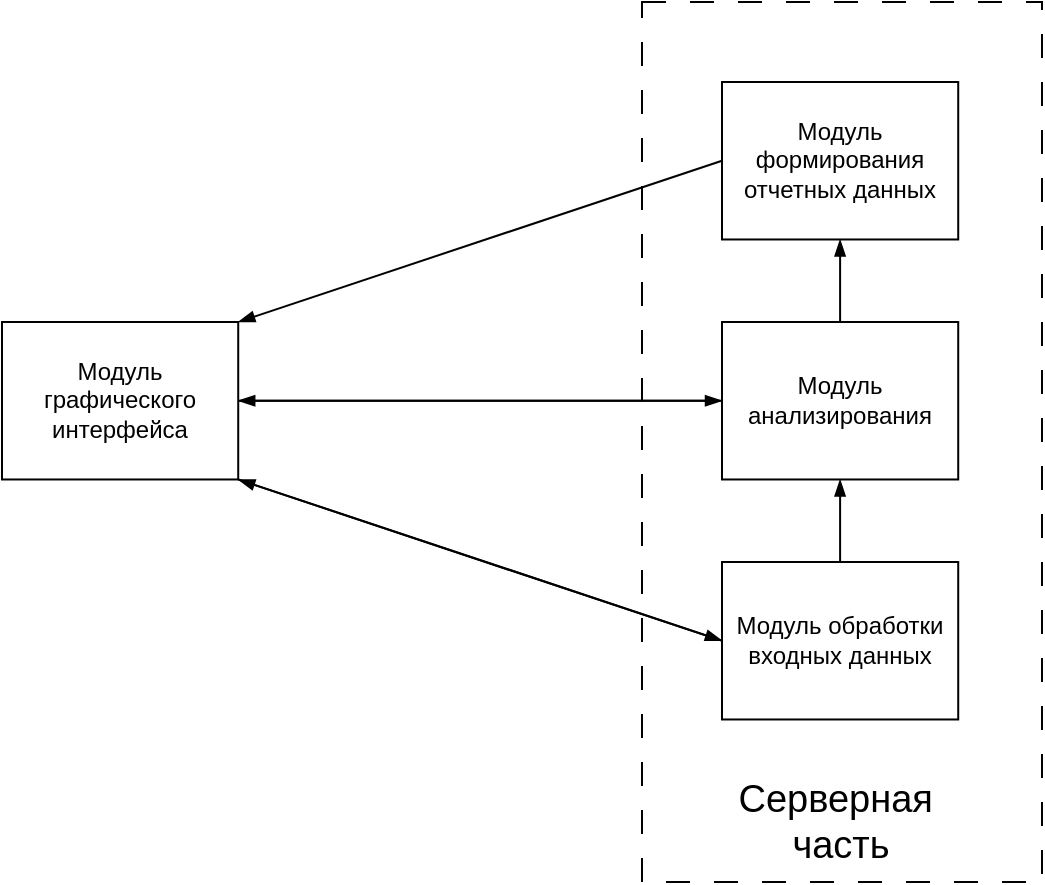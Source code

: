 <mxfile>
    <diagram id="cA_NNs_CJCysyV5ECCQ1" name="Page-1">
        <mxGraphModel dx="1477" dy="1039" grid="1" gridSize="10" guides="1" tooltips="1" connect="1" arrows="1" fold="1" page="1" pageScale="1" pageWidth="827" pageHeight="1169" math="0" shadow="0">
            <root>
                <mxCell id="0"/>
                <mxCell id="1" parent="0"/>
                <mxCell id="214" style="edgeStyle=none;html=1;exitX=0;exitY=0.5;exitDx=0;exitDy=0;entryX=1;entryY=0.5;entryDx=0;entryDy=0;endArrow=blockThin;endFill=1;" edge="1" parent="1" source="187" target="190">
                    <mxGeometry relative="1" as="geometry"/>
                </mxCell>
                <mxCell id="208" style="edgeStyle=none;html=1;exitX=0;exitY=0.5;exitDx=0;exitDy=0;entryX=1;entryY=0;entryDx=0;entryDy=0;endArrow=blockThin;endFill=1;" edge="1" parent="1" source="185" target="190">
                    <mxGeometry relative="1" as="geometry"/>
                </mxCell>
                <mxCell id="185" value="Модуль формирования отчетных данных" style="rounded=0;whiteSpace=wrap;html=1;aspect=fixed;" vertex="1" parent="1">
                    <mxGeometry x="520" y="80" width="118.11" height="78.74" as="geometry"/>
                </mxCell>
                <mxCell id="212" style="edgeStyle=none;html=1;exitX=0.5;exitY=0;exitDx=0;exitDy=0;entryX=0.5;entryY=1;entryDx=0;entryDy=0;endArrow=blockThin;endFill=1;" edge="1" parent="1" source="186" target="187">
                    <mxGeometry relative="1" as="geometry"/>
                </mxCell>
                <mxCell id="216" style="edgeStyle=none;html=1;exitX=0;exitY=0.5;exitDx=0;exitDy=0;entryX=1;entryY=1;entryDx=0;entryDy=0;endArrow=blockThin;endFill=1;" edge="1" parent="1" source="186" target="190">
                    <mxGeometry relative="1" as="geometry"/>
                </mxCell>
                <mxCell id="186" value="Модуль обработки входных данных" style="rounded=0;whiteSpace=wrap;html=1;aspect=fixed;" vertex="1" parent="1">
                    <mxGeometry x="520" y="320" width="118.11" height="78.74" as="geometry"/>
                </mxCell>
                <mxCell id="213" style="edgeStyle=none;html=1;exitX=0.5;exitY=0;exitDx=0;exitDy=0;entryX=0.5;entryY=1;entryDx=0;entryDy=0;endArrow=blockThin;endFill=1;" edge="1" parent="1" source="187" target="185">
                    <mxGeometry relative="1" as="geometry"/>
                </mxCell>
                <mxCell id="187" value="Модуль анализирования" style="rounded=0;whiteSpace=wrap;html=1;aspect=fixed;" vertex="1" parent="1">
                    <mxGeometry x="520" y="200" width="118.11" height="78.74" as="geometry"/>
                </mxCell>
                <mxCell id="210" style="edgeStyle=none;html=1;exitX=1;exitY=1;exitDx=0;exitDy=0;entryX=0;entryY=0.5;entryDx=0;entryDy=0;rounded=0;curved=0;endArrow=blockThin;endFill=1;" edge="1" parent="1" source="190" target="186">
                    <mxGeometry relative="1" as="geometry">
                        <Array as="points"/>
                    </mxGeometry>
                </mxCell>
                <mxCell id="217" style="edgeStyle=none;html=1;exitX=1;exitY=0.5;exitDx=0;exitDy=0;endArrow=blockThin;endFill=1;" edge="1" parent="1" source="190" target="187">
                    <mxGeometry relative="1" as="geometry"/>
                </mxCell>
                <mxCell id="190" value="Модуль графического интерфейса" style="rounded=0;whiteSpace=wrap;html=1;aspect=fixed;" vertex="1" parent="1">
                    <mxGeometry x="160" y="200" width="118.11" height="78.74" as="geometry"/>
                </mxCell>
                <mxCell id="219" value="" style="rounded=0;whiteSpace=wrap;html=1;fillColor=none;dashed=1;dashPattern=12 12;" vertex="1" parent="1">
                    <mxGeometry x="480" y="40" width="200" height="440" as="geometry"/>
                </mxCell>
                <mxCell id="220" value="&lt;font style=&quot;font-size: 19px;&quot;&gt;Серверная&amp;nbsp;&lt;/font&gt;&lt;div&gt;&lt;font style=&quot;font-size: 19px;&quot;&gt;часть&lt;/font&gt;&lt;/div&gt;" style="text;html=1;align=center;verticalAlign=middle;resizable=0;points=[];autosize=1;strokeColor=none;fillColor=none;" vertex="1" parent="1">
                    <mxGeometry x="514.05" y="420" width="130" height="60" as="geometry"/>
                </mxCell>
            </root>
        </mxGraphModel>
    </diagram>
</mxfile>